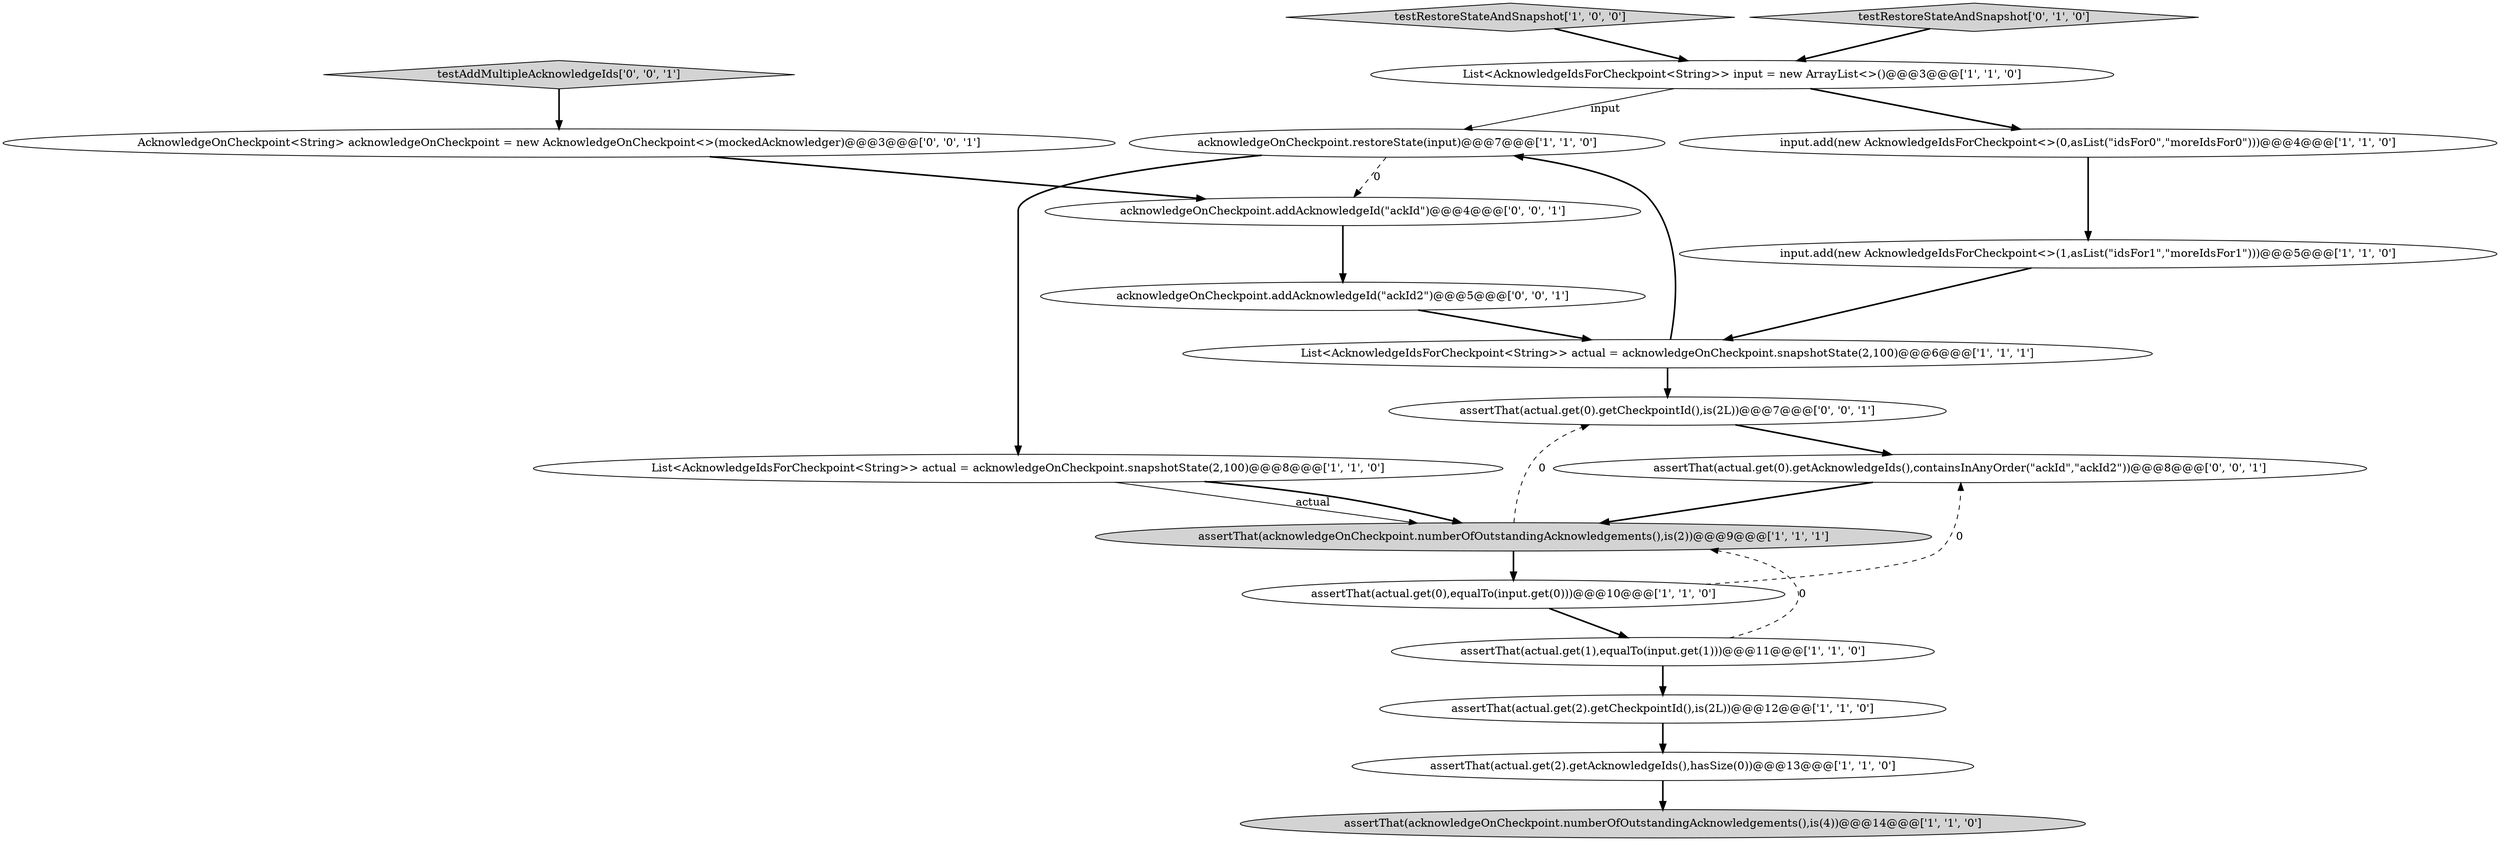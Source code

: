digraph {
4 [style = filled, label = "testRestoreStateAndSnapshot['1', '0', '0']", fillcolor = lightgray, shape = diamond image = "AAA0AAABBB1BBB"];
2 [style = filled, label = "assertThat(actual.get(0),equalTo(input.get(0)))@@@10@@@['1', '1', '0']", fillcolor = white, shape = ellipse image = "AAA0AAABBB1BBB"];
19 [style = filled, label = "assertThat(actual.get(0).getCheckpointId(),is(2L))@@@7@@@['0', '0', '1']", fillcolor = white, shape = ellipse image = "AAA0AAABBB3BBB"];
10 [style = filled, label = "acknowledgeOnCheckpoint.restoreState(input)@@@7@@@['1', '1', '0']", fillcolor = white, shape = ellipse image = "AAA0AAABBB1BBB"];
16 [style = filled, label = "assertThat(actual.get(0).getAcknowledgeIds(),containsInAnyOrder(\"ackId\",\"ackId2\"))@@@8@@@['0', '0', '1']", fillcolor = white, shape = ellipse image = "AAA0AAABBB3BBB"];
11 [style = filled, label = "List<AcknowledgeIdsForCheckpoint<String>> actual = acknowledgeOnCheckpoint.snapshotState(2,100)@@@6@@@['1', '1', '1']", fillcolor = white, shape = ellipse image = "AAA0AAABBB1BBB"];
14 [style = filled, label = "acknowledgeOnCheckpoint.addAcknowledgeId(\"ackId\")@@@4@@@['0', '0', '1']", fillcolor = white, shape = ellipse image = "AAA0AAABBB3BBB"];
15 [style = filled, label = "testAddMultipleAcknowledgeIds['0', '0', '1']", fillcolor = lightgray, shape = diamond image = "AAA0AAABBB3BBB"];
6 [style = filled, label = "assertThat(actual.get(1),equalTo(input.get(1)))@@@11@@@['1', '1', '0']", fillcolor = white, shape = ellipse image = "AAA0AAABBB1BBB"];
13 [style = filled, label = "testRestoreStateAndSnapshot['0', '1', '0']", fillcolor = lightgray, shape = diamond image = "AAA0AAABBB2BBB"];
18 [style = filled, label = "acknowledgeOnCheckpoint.addAcknowledgeId(\"ackId2\")@@@5@@@['0', '0', '1']", fillcolor = white, shape = ellipse image = "AAA0AAABBB3BBB"];
8 [style = filled, label = "List<AcknowledgeIdsForCheckpoint<String>> actual = acknowledgeOnCheckpoint.snapshotState(2,100)@@@8@@@['1', '1', '0']", fillcolor = white, shape = ellipse image = "AAA0AAABBB1BBB"];
0 [style = filled, label = "assertThat(acknowledgeOnCheckpoint.numberOfOutstandingAcknowledgements(),is(4))@@@14@@@['1', '1', '0']", fillcolor = lightgray, shape = ellipse image = "AAA0AAABBB1BBB"];
9 [style = filled, label = "input.add(new AcknowledgeIdsForCheckpoint<>(1,asList(\"idsFor1\",\"moreIdsFor1\")))@@@5@@@['1', '1', '0']", fillcolor = white, shape = ellipse image = "AAA0AAABBB1BBB"];
17 [style = filled, label = "AcknowledgeOnCheckpoint<String> acknowledgeOnCheckpoint = new AcknowledgeOnCheckpoint<>(mockedAcknowledger)@@@3@@@['0', '0', '1']", fillcolor = white, shape = ellipse image = "AAA0AAABBB3BBB"];
3 [style = filled, label = "assertThat(acknowledgeOnCheckpoint.numberOfOutstandingAcknowledgements(),is(2))@@@9@@@['1', '1', '1']", fillcolor = lightgray, shape = ellipse image = "AAA0AAABBB1BBB"];
1 [style = filled, label = "List<AcknowledgeIdsForCheckpoint<String>> input = new ArrayList<>()@@@3@@@['1', '1', '0']", fillcolor = white, shape = ellipse image = "AAA0AAABBB1BBB"];
12 [style = filled, label = "input.add(new AcknowledgeIdsForCheckpoint<>(0,asList(\"idsFor0\",\"moreIdsFor0\")))@@@4@@@['1', '1', '0']", fillcolor = white, shape = ellipse image = "AAA0AAABBB1BBB"];
7 [style = filled, label = "assertThat(actual.get(2).getAcknowledgeIds(),hasSize(0))@@@13@@@['1', '1', '0']", fillcolor = white, shape = ellipse image = "AAA0AAABBB1BBB"];
5 [style = filled, label = "assertThat(actual.get(2).getCheckpointId(),is(2L))@@@12@@@['1', '1', '0']", fillcolor = white, shape = ellipse image = "AAA0AAABBB1BBB"];
16->3 [style = bold, label=""];
9->11 [style = bold, label=""];
2->6 [style = bold, label=""];
8->3 [style = solid, label="actual"];
18->11 [style = bold, label=""];
8->3 [style = bold, label=""];
6->3 [style = dashed, label="0"];
7->0 [style = bold, label=""];
11->19 [style = bold, label=""];
12->9 [style = bold, label=""];
13->1 [style = bold, label=""];
19->16 [style = bold, label=""];
3->19 [style = dashed, label="0"];
6->5 [style = bold, label=""];
15->17 [style = bold, label=""];
10->8 [style = bold, label=""];
3->2 [style = bold, label=""];
1->10 [style = solid, label="input"];
17->14 [style = bold, label=""];
11->10 [style = bold, label=""];
2->16 [style = dashed, label="0"];
1->12 [style = bold, label=""];
5->7 [style = bold, label=""];
14->18 [style = bold, label=""];
4->1 [style = bold, label=""];
10->14 [style = dashed, label="0"];
}

